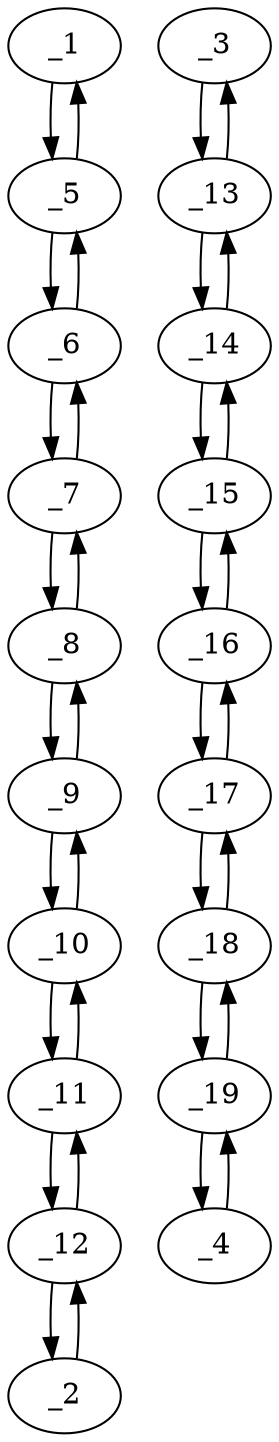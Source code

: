 digraph f1648_01 {
	_1	 [x="126.000000",
		y="56.000000"];
	_5	 [x="124.000000",
		y="73.000000"];
	_1 -> _5	 [angle="1.687905",
		orient="0.993151"];
	_2	 [x="30.000000",
		y="147.000000"];
	_12	 [x="42.000000",
		y="138.000000"];
	_2 -> _12	 [angle="-0.643501",
		orient="-0.600000"];
	_3	 [x="225.000000",
		y="157.000000"];
	_13	 [x="216.000000",
		y="145.000000"];
	_3 -> _13	 [angle="-2.214297",
		orient="-0.800000"];
	_4	 [x="131.000000",
		y="187.000000"];
	_19	 [x="137.000000",
		y="172.000000"];
	_4 -> _19	 [angle="-1.190290",
		orient="-0.928477"];
	_5 -> _1	 [angle="-1.453688",
		orient="-0.993151"];
	_6	 [x="115.000000",
		y="85.000000"];
	_5 -> _6	 [angle="2.214297",
		orient="0.800000"];
	_6 -> _5	 [angle="-0.927295",
		orient="-0.800000"];
	_7	 [x="105.000000",
		y="96.000000"];
	_6 -> _7	 [angle="2.308611",
		orient="0.739940"];
	_7 -> _6	 [angle="-0.832981",
		orient="-0.739940"];
	_8	 [x="95.000000",
		y="107.000000"];
	_7 -> _8	 [angle="2.308611",
		orient="0.739940"];
	_8 -> _7	 [angle="-0.832981",
		orient="-0.739940"];
	_9	 [x="82.000000",
		y="115.000000"];
	_8 -> _9	 [angle="2.589938",
		orient="0.524097"];
	_9 -> _8	 [angle="-0.551655",
		orient="-0.524097"];
	_10	 [x="70.000000",
		y="124.000000"];
	_9 -> _10	 [angle="2.498092",
		orient="0.600000"];
	_10 -> _9	 [angle="-0.643501",
		orient="-0.600000"];
	_11	 [x="57.000000",
		y="132.000000"];
	_10 -> _11	 [angle="2.589938",
		orient="0.524097"];
	_11 -> _10	 [angle="-0.551655",
		orient="-0.524097"];
	_11 -> _12	 [angle="2.761086",
		orient="0.371391"];
	_12 -> _2	 [angle="2.498092",
		orient="0.600000"];
	_12 -> _11	 [angle="-0.380506",
		orient="-0.371391"];
	_13 -> _3	 [angle="0.927295",
		orient="0.800000"];
	_14	 [x="203.000000",
		y="136.000000"];
	_13 -> _14	 [angle="-2.536048",
		orient="-0.569210"];
	_14 -> _13	 [angle="0.605545",
		orient="0.569210"];
	_15	 [x="184.000000",
		y="134.000000"];
	_14 -> _15	 [angle="-3.036716",
		orient="-0.104685"];
	_15 -> _14	 [angle="0.104877",
		orient="0.104685"];
	_16	 [x="175.000000",
		y="146.000000"];
	_15 -> _16	 [angle="2.214297",
		orient="0.800000"];
	_16 -> _15	 [angle="-0.927295",
		orient="-0.800000"];
	_17	 [x="162.000000",
		y="154.000000"];
	_16 -> _17	 [angle="2.589938",
		orient="0.524097"];
	_17 -> _16	 [angle="-0.551655",
		orient="-0.524097"];
	_18	 [x="149.000000",
		y="163.000000"];
	_17 -> _18	 [angle="2.536048",
		orient="0.569210"];
	_18 -> _17	 [angle="-0.605545",
		orient="-0.569210"];
	_18 -> _19	 [angle="2.498092",
		orient="0.600000"];
	_19 -> _4	 [angle="1.951303",
		orient="0.928477"];
	_19 -> _18	 [angle="-0.643501",
		orient="-0.600000"];
}
